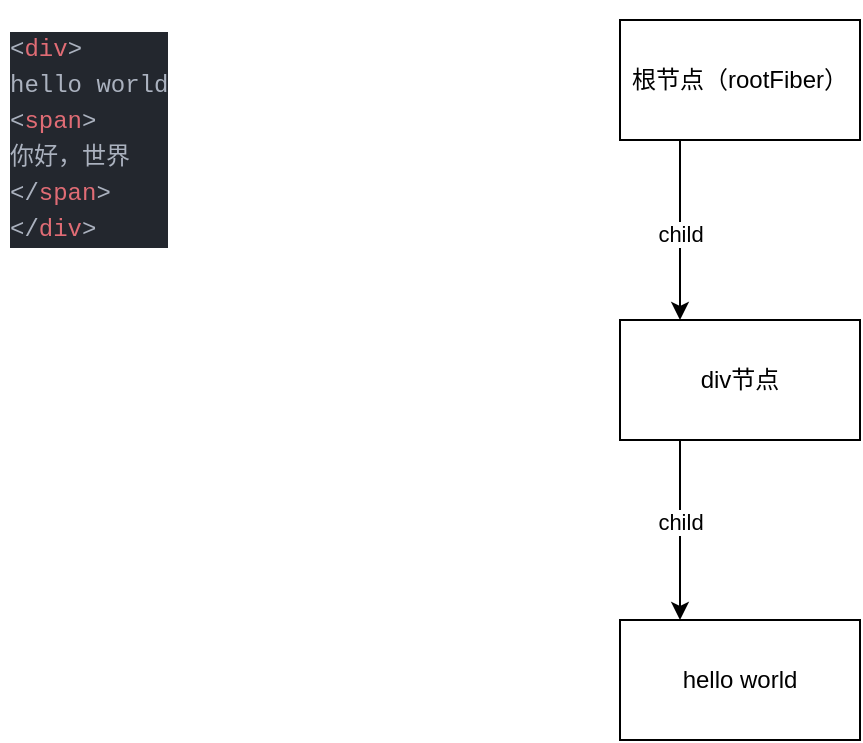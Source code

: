 <mxfile>
    <diagram id="fJ8EE9ev_A_0yL6ph8fL" name="第 1 页">
        <mxGraphModel dx="1258" dy="657" grid="1" gridSize="10" guides="1" tooltips="1" connect="1" arrows="1" fold="1" page="1" pageScale="1" pageWidth="827" pageHeight="1169" math="0" shadow="0">
            <root>
                <mxCell id="0"/>
                <mxCell id="1" parent="0"/>
                <mxCell id="2" value="根节点（rootFiber）" style="rounded=0;whiteSpace=wrap;html=1;" vertex="1" parent="1">
                    <mxGeometry x="360" y="40" width="120" height="60" as="geometry"/>
                </mxCell>
                <mxCell id="5" value="&lt;h1&gt;&lt;div style=&quot;color: rgb(171, 178, 191); background-color: rgb(35, 39, 46); font-family: Menlo, Monaco, &amp;quot;Courier New&amp;quot;, monospace; font-weight: normal; font-size: 12px; line-height: 18px;&quot;&gt;&lt;div&gt;&amp;lt;&lt;span style=&quot;color: #e06c75;&quot;&gt;div&lt;/span&gt;&amp;gt;&lt;/div&gt;&lt;div&gt;  hello world&lt;/div&gt;&lt;div&gt;  &amp;lt;&lt;span style=&quot;color: #e06c75;&quot;&gt;span&lt;/span&gt;&amp;gt;&lt;/div&gt;&lt;div&gt;    你好，世界&lt;/div&gt;&lt;div&gt;  &amp;lt;/&lt;span style=&quot;color: #e06c75;&quot;&gt;span&lt;/span&gt;&amp;gt;&lt;/div&gt;&lt;div&gt;&amp;lt;/&lt;span style=&quot;color: #e06c75;&quot;&gt;div&lt;/span&gt;&amp;gt;&lt;/div&gt;&lt;/div&gt;&lt;/h1&gt;" style="text;html=1;strokeColor=none;fillColor=none;spacing=5;spacingTop=-20;whiteSpace=wrap;overflow=hidden;rounded=0;" vertex="1" parent="1">
                    <mxGeometry x="50" y="40" width="190" height="300" as="geometry"/>
                </mxCell>
                <mxCell id="6" value="div节点" style="rounded=0;whiteSpace=wrap;html=1;" vertex="1" parent="1">
                    <mxGeometry x="360" y="190" width="120" height="60" as="geometry"/>
                </mxCell>
                <mxCell id="8" value="" style="endArrow=classic;html=1;exitX=0.25;exitY=1;exitDx=0;exitDy=0;entryX=0.25;entryY=0;entryDx=0;entryDy=0;" edge="1" parent="1" source="2" target="6">
                    <mxGeometry width="50" height="50" relative="1" as="geometry">
                        <mxPoint x="360" y="180" as="sourcePoint"/>
                        <mxPoint x="410" y="130" as="targetPoint"/>
                    </mxGeometry>
                </mxCell>
                <mxCell id="9" value="child" style="edgeLabel;html=1;align=center;verticalAlign=middle;resizable=0;points=[];" vertex="1" connectable="0" parent="8">
                    <mxGeometry x="0.037" relative="1" as="geometry">
                        <mxPoint as="offset"/>
                    </mxGeometry>
                </mxCell>
                <mxCell id="10" value="hello world" style="rounded=0;whiteSpace=wrap;html=1;" vertex="1" parent="1">
                    <mxGeometry x="360" y="340" width="120" height="60" as="geometry"/>
                </mxCell>
                <mxCell id="11" value="" style="endArrow=classic;html=1;exitX=0.25;exitY=1;exitDx=0;exitDy=0;entryX=0.25;entryY=0;entryDx=0;entryDy=0;" edge="1" parent="1" source="6" target="10">
                    <mxGeometry width="50" height="50" relative="1" as="geometry">
                        <mxPoint x="190" y="370" as="sourcePoint"/>
                        <mxPoint x="240" y="320" as="targetPoint"/>
                    </mxGeometry>
                </mxCell>
                <mxCell id="12" value="child" style="edgeLabel;html=1;align=center;verticalAlign=middle;resizable=0;points=[];" vertex="1" connectable="0" parent="11">
                    <mxGeometry x="-0.1" relative="1" as="geometry">
                        <mxPoint as="offset"/>
                    </mxGeometry>
                </mxCell>
            </root>
        </mxGraphModel>
    </diagram>
</mxfile>